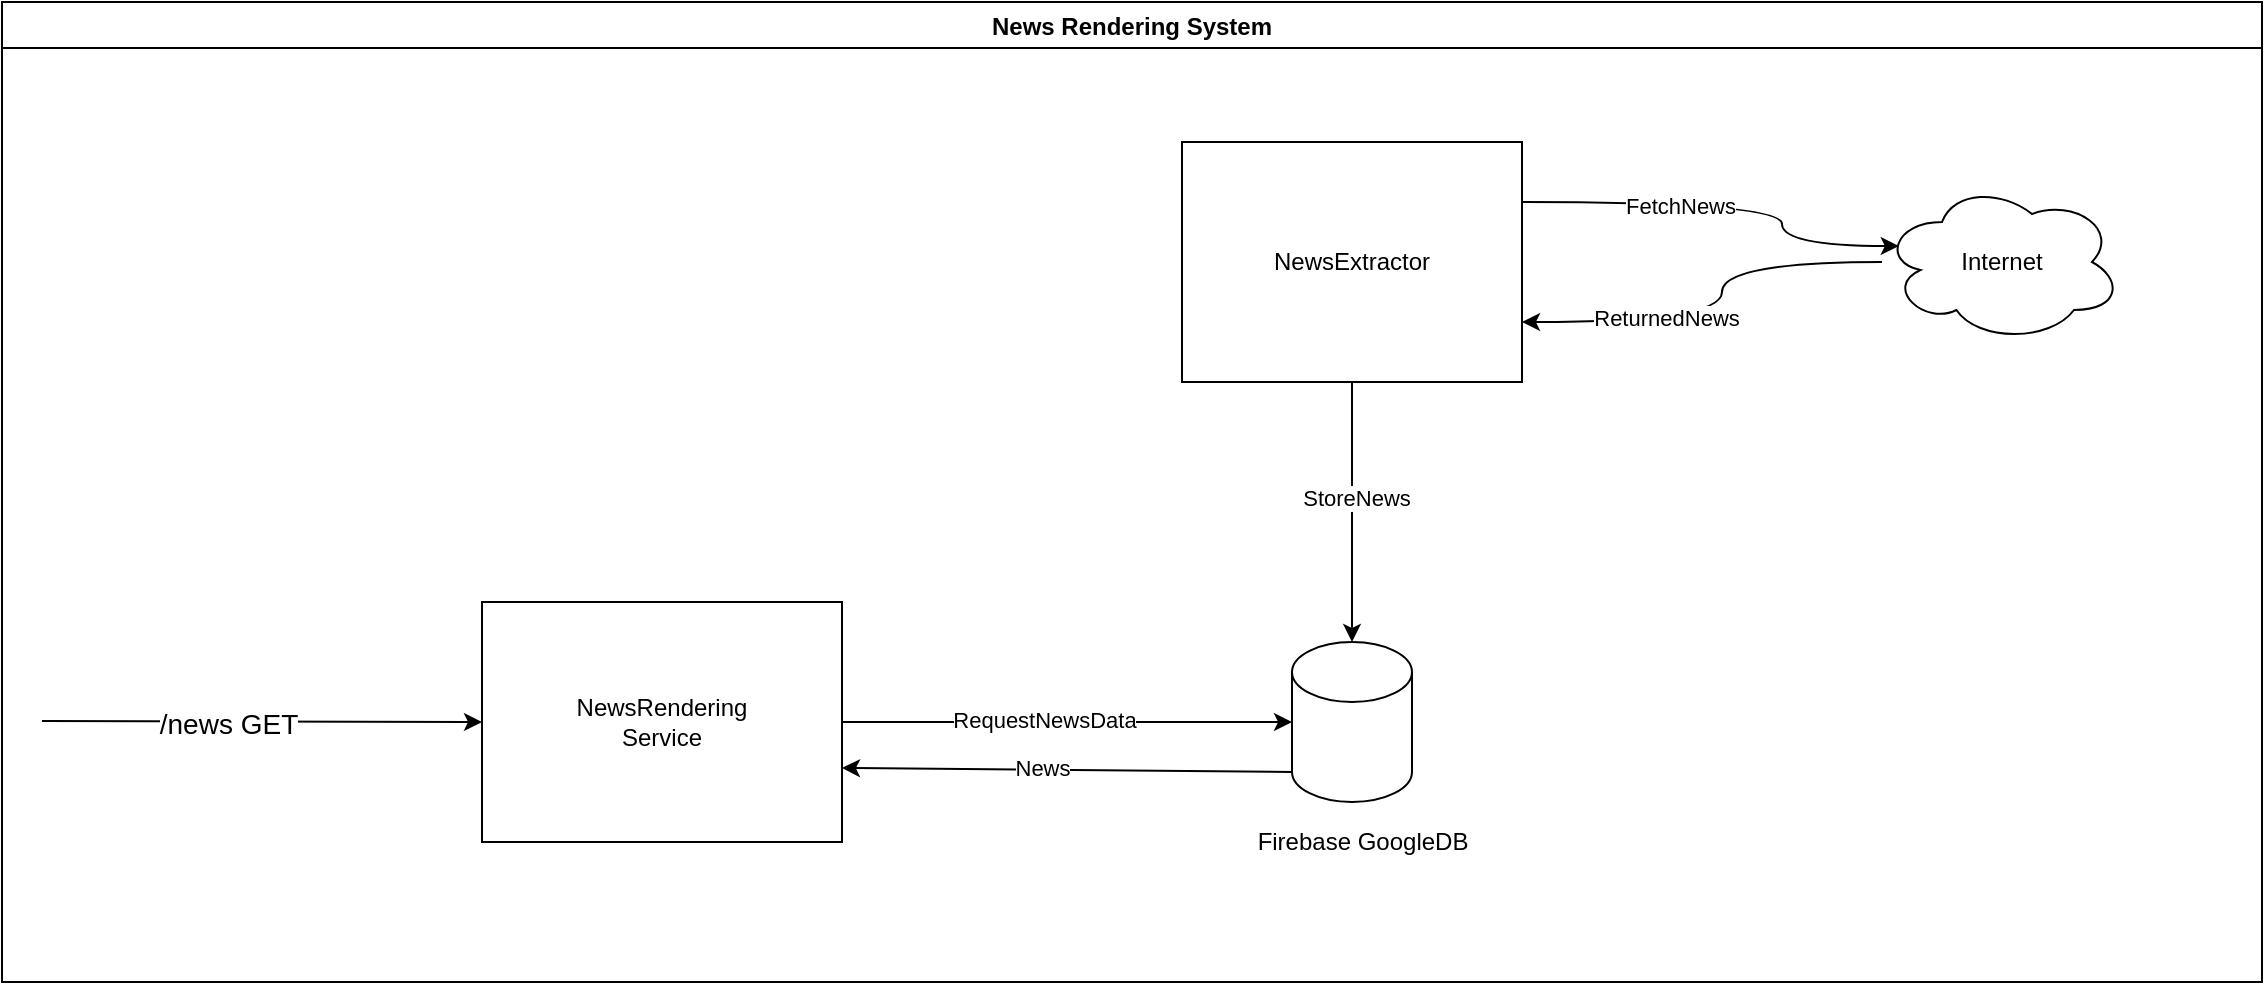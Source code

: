 <mxfile version="14.7.0" type="device"><diagram id="cGVkT6nXO0D6mIY3suex" name="Page-1"><mxGraphModel dx="1586" dy="764" grid="1" gridSize="10" guides="1" tooltips="1" connect="1" arrows="1" fold="1" page="0" pageScale="1" pageWidth="827" pageHeight="1169" math="0" shadow="0"><root><mxCell id="0"/><mxCell id="1" parent="0"/><mxCell id="btQ8hplprjh0sfIra_af-19" value="News Rendering System" style="swimlane;" vertex="1" parent="1"><mxGeometry x="-170" y="40" width="1130" height="490" as="geometry"/></mxCell><mxCell id="btQ8hplprjh0sfIra_af-17" style="edgeStyle=none;rounded=0;orthogonalLoop=1;jettySize=auto;html=1;exitX=0;exitY=1;exitDx=0;exitDy=-15;exitPerimeter=0;" edge="1" parent="1" source="btQ8hplprjh0sfIra_af-1"><mxGeometry relative="1" as="geometry"><mxPoint x="250" y="423" as="targetPoint"/></mxGeometry></mxCell><mxCell id="btQ8hplprjh0sfIra_af-18" value="News" style="edgeLabel;html=1;align=center;verticalAlign=middle;resizable=0;points=[];" vertex="1" connectable="0" parent="btQ8hplprjh0sfIra_af-17"><mxGeometry x="0.111" y="-1" relative="1" as="geometry"><mxPoint as="offset"/></mxGeometry></mxCell><mxCell id="btQ8hplprjh0sfIra_af-1" value="" style="shape=cylinder3;whiteSpace=wrap;html=1;boundedLbl=1;backgroundOutline=1;size=15;" vertex="1" parent="1"><mxGeometry x="475" y="360" width="60" height="80" as="geometry"/></mxCell><mxCell id="btQ8hplprjh0sfIra_af-2" value="Firebase GoogleDB" style="text;html=1;align=center;verticalAlign=middle;resizable=0;points=[];autosize=1;strokeColor=none;" vertex="1" parent="1"><mxGeometry x="450" y="450" width="120" height="20" as="geometry"/></mxCell><mxCell id="btQ8hplprjh0sfIra_af-6" style="edgeStyle=orthogonalEdgeStyle;rounded=0;orthogonalLoop=1;jettySize=auto;html=1;entryX=0.07;entryY=0.4;entryDx=0;entryDy=0;entryPerimeter=0;curved=1;" edge="1" parent="1" source="btQ8hplprjh0sfIra_af-4" target="btQ8hplprjh0sfIra_af-5"><mxGeometry relative="1" as="geometry"><Array as="points"><mxPoint x="720" y="140"/><mxPoint x="720" y="162"/></Array></mxGeometry></mxCell><mxCell id="btQ8hplprjh0sfIra_af-7" value="FetchNews" style="edgeLabel;html=1;align=center;verticalAlign=middle;resizable=0;points=[];" vertex="1" connectable="0" parent="btQ8hplprjh0sfIra_af-6"><mxGeometry x="-0.249" y="-2" relative="1" as="geometry"><mxPoint as="offset"/></mxGeometry></mxCell><mxCell id="btQ8hplprjh0sfIra_af-10" style="rounded=0;orthogonalLoop=1;jettySize=auto;html=1;entryX=0.5;entryY=0;entryDx=0;entryDy=0;entryPerimeter=0;" edge="1" parent="1" source="btQ8hplprjh0sfIra_af-4" target="btQ8hplprjh0sfIra_af-1"><mxGeometry relative="1" as="geometry"/></mxCell><mxCell id="btQ8hplprjh0sfIra_af-11" value="StoreNews" style="edgeLabel;html=1;align=center;verticalAlign=middle;resizable=0;points=[];" vertex="1" connectable="0" parent="btQ8hplprjh0sfIra_af-10"><mxGeometry x="-0.108" y="2" relative="1" as="geometry"><mxPoint as="offset"/></mxGeometry></mxCell><mxCell id="btQ8hplprjh0sfIra_af-4" value="NewsExtractor" style="whiteSpace=wrap;html=1;" vertex="1" parent="1"><mxGeometry x="420" y="110" width="170" height="120" as="geometry"/></mxCell><mxCell id="btQ8hplprjh0sfIra_af-8" style="edgeStyle=orthogonalEdgeStyle;curved=1;rounded=0;orthogonalLoop=1;jettySize=auto;html=1;entryX=1;entryY=0.75;entryDx=0;entryDy=0;" edge="1" parent="1" source="btQ8hplprjh0sfIra_af-5" target="btQ8hplprjh0sfIra_af-4"><mxGeometry relative="1" as="geometry"><Array as="points"><mxPoint x="690" y="170"/><mxPoint x="690" y="200"/></Array></mxGeometry></mxCell><mxCell id="btQ8hplprjh0sfIra_af-9" value="ReturnedNews" style="edgeLabel;html=1;align=center;verticalAlign=middle;resizable=0;points=[];" vertex="1" connectable="0" parent="btQ8hplprjh0sfIra_af-8"><mxGeometry x="0.314" y="-2" relative="1" as="geometry"><mxPoint as="offset"/></mxGeometry></mxCell><mxCell id="btQ8hplprjh0sfIra_af-5" value="Internet" style="ellipse;shape=cloud;whiteSpace=wrap;html=1;" vertex="1" parent="1"><mxGeometry x="770" y="130" width="120" height="80" as="geometry"/></mxCell><mxCell id="btQ8hplprjh0sfIra_af-15" style="edgeStyle=none;rounded=0;orthogonalLoop=1;jettySize=auto;html=1;entryX=0;entryY=0.5;entryDx=0;entryDy=0;entryPerimeter=0;" edge="1" parent="1" source="btQ8hplprjh0sfIra_af-12" target="btQ8hplprjh0sfIra_af-1"><mxGeometry relative="1" as="geometry"/></mxCell><mxCell id="btQ8hplprjh0sfIra_af-16" value="RequestNewsData" style="edgeLabel;html=1;align=center;verticalAlign=middle;resizable=0;points=[];" vertex="1" connectable="0" parent="btQ8hplprjh0sfIra_af-15"><mxGeometry x="-0.102" y="1" relative="1" as="geometry"><mxPoint as="offset"/></mxGeometry></mxCell><mxCell id="btQ8hplprjh0sfIra_af-12" value="NewsRendering&lt;br&gt;Service" style="rounded=0;whiteSpace=wrap;html=1;" vertex="1" parent="1"><mxGeometry x="70" y="340" width="180" height="120" as="geometry"/></mxCell><mxCell id="btQ8hplprjh0sfIra_af-13" value="" style="endArrow=classic;html=1;entryX=0;entryY=0.5;entryDx=0;entryDy=0;" edge="1" parent="1" target="btQ8hplprjh0sfIra_af-12"><mxGeometry width="50" height="50" relative="1" as="geometry"><mxPoint x="-150" y="399.5" as="sourcePoint"/><mxPoint x="-70" y="399.5" as="targetPoint"/></mxGeometry></mxCell><mxCell id="btQ8hplprjh0sfIra_af-14" value="&lt;font style=&quot;font-size: 14px&quot;&gt;/news GET&lt;/font&gt;" style="edgeLabel;html=1;align=center;verticalAlign=middle;resizable=0;points=[];" vertex="1" connectable="0" parent="btQ8hplprjh0sfIra_af-13"><mxGeometry x="-0.154" y="-1" relative="1" as="geometry"><mxPoint as="offset"/></mxGeometry></mxCell></root></mxGraphModel></diagram></mxfile>
